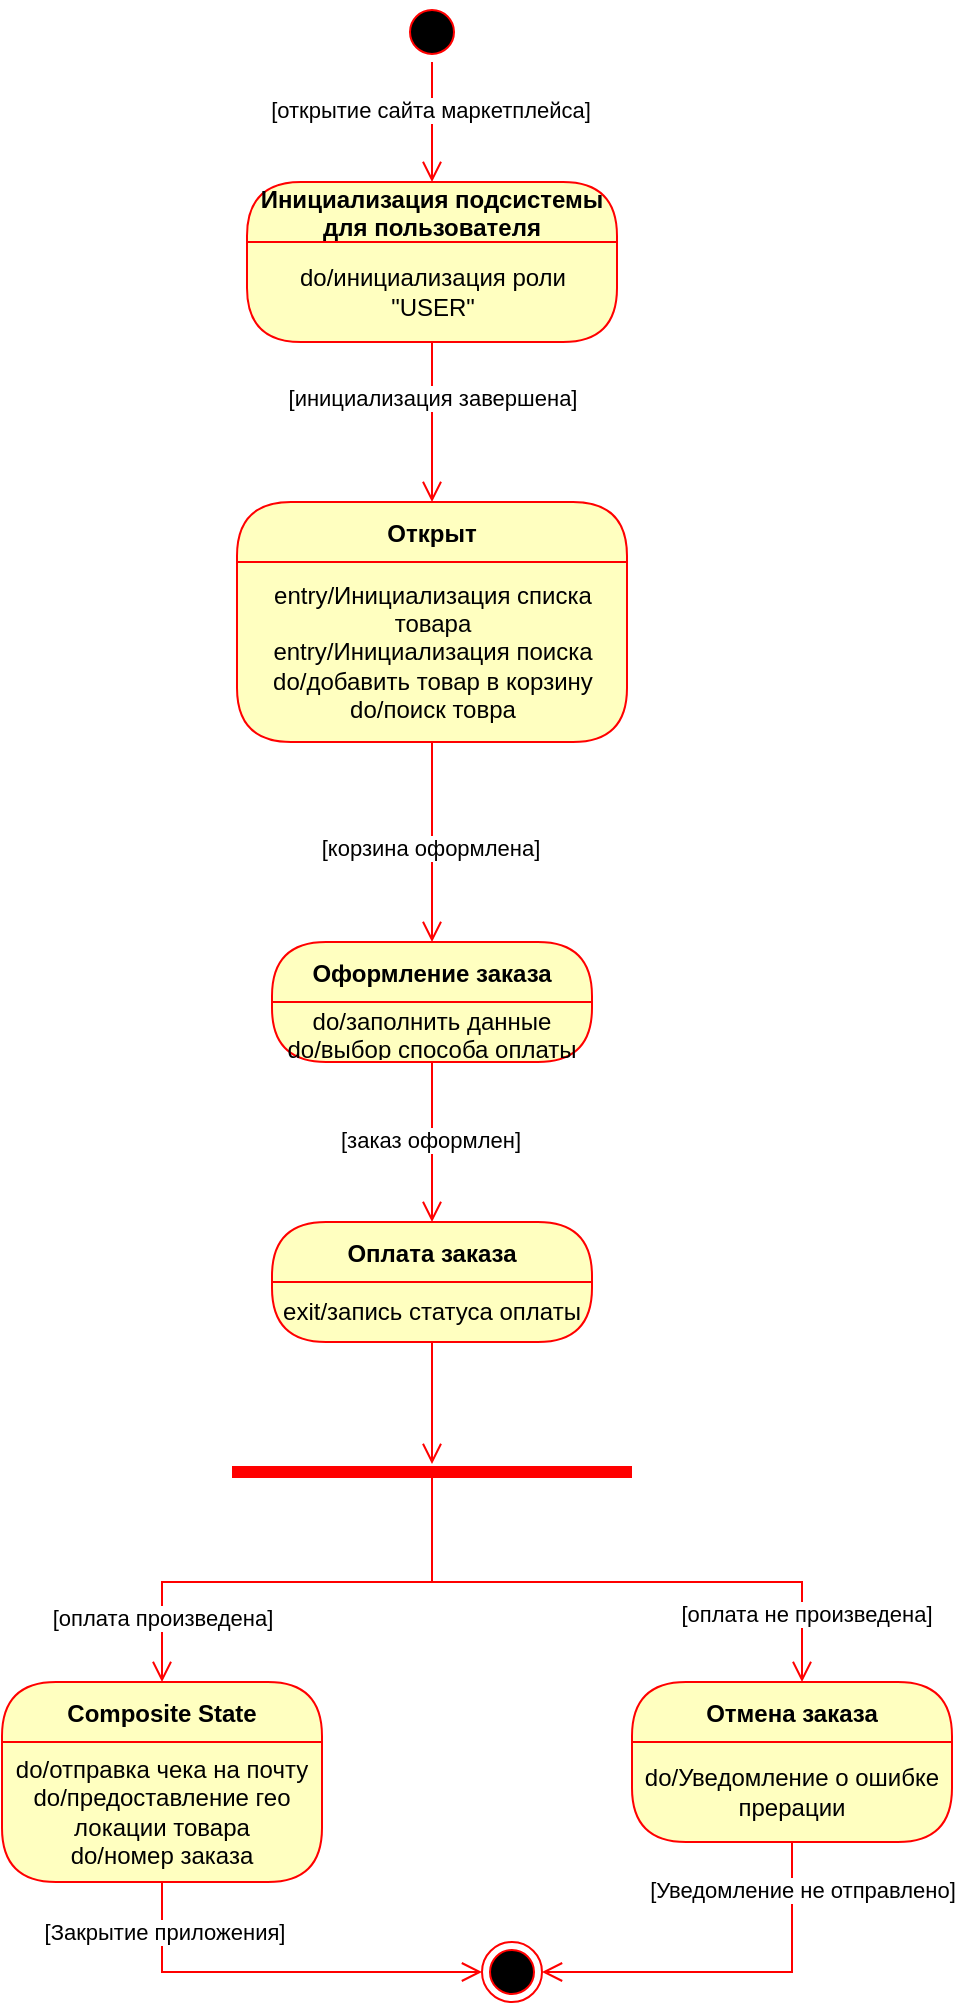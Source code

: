 <mxfile version="26.2.14">
  <diagram name="Страница — 1" id="PReMRLjrSaoR2j9esjpr">
    <mxGraphModel dx="464" dy="776" grid="1" gridSize="10" guides="1" tooltips="1" connect="1" arrows="1" fold="1" page="1" pageScale="1" pageWidth="850" pageHeight="1100" math="0" shadow="0">
      <root>
        <mxCell id="0" />
        <mxCell id="1" parent="0" />
        <mxCell id="IYuA_e_t0o8LntOO7r2O-1" value="" style="ellipse;html=1;shape=startState;fillColor=#000000;strokeColor=#ff0000;" parent="1" vertex="1">
          <mxGeometry x="260" y="100" width="30" height="30" as="geometry" />
        </mxCell>
        <mxCell id="IYuA_e_t0o8LntOO7r2O-2" value="" style="edgeStyle=orthogonalEdgeStyle;html=1;verticalAlign=bottom;endArrow=open;endSize=8;strokeColor=#ff0000;rounded=0;" parent="1" source="IYuA_e_t0o8LntOO7r2O-1" target="IYuA_e_t0o8LntOO7r2O-4" edge="1">
          <mxGeometry relative="1" as="geometry">
            <mxPoint x="275" y="190" as="targetPoint" />
          </mxGeometry>
        </mxCell>
        <mxCell id="IYuA_e_t0o8LntOO7r2O-3" value="[открытие сайта маркетплейса]" style="edgeLabel;html=1;align=center;verticalAlign=middle;resizable=0;points=[];" parent="IYuA_e_t0o8LntOO7r2O-2" vertex="1" connectable="0">
          <mxGeometry x="-0.207" y="-1" relative="1" as="geometry">
            <mxPoint as="offset" />
          </mxGeometry>
        </mxCell>
        <mxCell id="IYuA_e_t0o8LntOO7r2O-4" value="Инициализация подсистемы&#xa;для пользователя" style="swimlane;fontStyle=1;align=center;verticalAlign=middle;childLayout=stackLayout;horizontal=1;startSize=30;horizontalStack=0;resizeParent=0;resizeLast=1;container=0;fontColor=#000000;collapsible=0;rounded=1;arcSize=30;strokeColor=#ff0000;fillColor=#ffffc0;swimlaneFillColor=#ffffc0;dropTarget=0;" parent="1" vertex="1">
          <mxGeometry x="182.5" y="190" width="185" height="80" as="geometry" />
        </mxCell>
        <mxCell id="IYuA_e_t0o8LntOO7r2O-5" value="do/инициализация роли &quot;USER&quot;" style="text;html=1;strokeColor=none;fillColor=none;align=center;verticalAlign=middle;spacingLeft=4;spacingRight=4;whiteSpace=wrap;overflow=hidden;rotatable=0;fontColor=#000000;" parent="IYuA_e_t0o8LntOO7r2O-4" vertex="1">
          <mxGeometry y="30" width="185" height="50" as="geometry" />
        </mxCell>
        <mxCell id="IYuA_e_t0o8LntOO7r2O-6" value="" style="edgeStyle=orthogonalEdgeStyle;html=1;verticalAlign=bottom;endArrow=open;endSize=8;strokeColor=#ff0000;rounded=0;" parent="1" source="IYuA_e_t0o8LntOO7r2O-4" target="IYuA_e_t0o8LntOO7r2O-7" edge="1">
          <mxGeometry relative="1" as="geometry">
            <mxPoint x="275" y="310" as="targetPoint" />
          </mxGeometry>
        </mxCell>
        <mxCell id="IYuA_e_t0o8LntOO7r2O-10" value="[инициализация завершена]" style="edgeLabel;html=1;align=center;verticalAlign=middle;resizable=0;points=[];" parent="IYuA_e_t0o8LntOO7r2O-6" vertex="1" connectable="0">
          <mxGeometry x="-0.314" relative="1" as="geometry">
            <mxPoint as="offset" />
          </mxGeometry>
        </mxCell>
        <mxCell id="IYuA_e_t0o8LntOO7r2O-7" value="Открыт" style="swimlane;fontStyle=1;align=center;verticalAlign=middle;childLayout=stackLayout;horizontal=1;startSize=30;horizontalStack=0;resizeParent=0;resizeLast=1;container=0;fontColor=#000000;collapsible=0;rounded=1;arcSize=30;strokeColor=#ff0000;fillColor=#ffffc0;swimlaneFillColor=#ffffc0;dropTarget=0;" parent="1" vertex="1">
          <mxGeometry x="177.5" y="350" width="195" height="120" as="geometry" />
        </mxCell>
        <mxCell id="IYuA_e_t0o8LntOO7r2O-8" value="entry/Инициализация списка товара&lt;div&gt;entry/Инициализация поиска&lt;/div&gt;&lt;div&gt;do/добавить товар в корзину&lt;/div&gt;&lt;div&gt;do/поиск товра&lt;/div&gt;" style="text;html=1;strokeColor=none;fillColor=none;align=center;verticalAlign=middle;spacingLeft=4;spacingRight=4;whiteSpace=wrap;overflow=hidden;rotatable=0;fontColor=#000000;" parent="IYuA_e_t0o8LntOO7r2O-7" vertex="1">
          <mxGeometry y="30" width="195" height="90" as="geometry" />
        </mxCell>
        <mxCell id="IYuA_e_t0o8LntOO7r2O-9" value="" style="edgeStyle=orthogonalEdgeStyle;html=1;verticalAlign=bottom;endArrow=open;endSize=8;strokeColor=#ff0000;rounded=0;" parent="1" source="IYuA_e_t0o8LntOO7r2O-7" target="IYuA_e_t0o8LntOO7r2O-11" edge="1">
          <mxGeometry relative="1" as="geometry">
            <mxPoint x="275" y="570" as="targetPoint" />
          </mxGeometry>
        </mxCell>
        <mxCell id="IYuA_e_t0o8LntOO7r2O-14" value="[корзина оформлена]" style="edgeLabel;html=1;align=center;verticalAlign=middle;resizable=0;points=[];" parent="IYuA_e_t0o8LntOO7r2O-9" vertex="1" connectable="0">
          <mxGeometry x="0.057" y="-1" relative="1" as="geometry">
            <mxPoint as="offset" />
          </mxGeometry>
        </mxCell>
        <mxCell id="IYuA_e_t0o8LntOO7r2O-11" value="Оформление заказа" style="swimlane;fontStyle=1;align=center;verticalAlign=middle;childLayout=stackLayout;horizontal=1;startSize=30;horizontalStack=0;resizeParent=0;resizeLast=1;container=0;fontColor=#000000;collapsible=0;rounded=1;arcSize=30;strokeColor=#ff0000;fillColor=#ffffc0;swimlaneFillColor=#ffffc0;dropTarget=0;" parent="1" vertex="1">
          <mxGeometry x="195" y="570" width="160" height="60" as="geometry" />
        </mxCell>
        <mxCell id="IYuA_e_t0o8LntOO7r2O-12" value="do/заполнить данные&lt;div&gt;do/выбор способа оплаты&lt;/div&gt;" style="text;html=1;strokeColor=none;fillColor=none;align=center;verticalAlign=middle;spacingLeft=4;spacingRight=4;whiteSpace=wrap;overflow=hidden;rotatable=0;fontColor=#000000;" parent="IYuA_e_t0o8LntOO7r2O-11" vertex="1">
          <mxGeometry y="30" width="160" height="30" as="geometry" />
        </mxCell>
        <mxCell id="IYuA_e_t0o8LntOO7r2O-13" value="" style="edgeStyle=orthogonalEdgeStyle;html=1;verticalAlign=bottom;endArrow=open;endSize=8;strokeColor=#ff0000;rounded=0;" parent="1" source="IYuA_e_t0o8LntOO7r2O-11" target="IYuA_e_t0o8LntOO7r2O-15" edge="1">
          <mxGeometry relative="1" as="geometry">
            <mxPoint x="275" y="690" as="targetPoint" />
          </mxGeometry>
        </mxCell>
        <mxCell id="ExSfNLxT2K-Z8HXgqYsn-1" value="[заказ оформлен]" style="edgeLabel;html=1;align=center;verticalAlign=middle;resizable=0;points=[];" parent="IYuA_e_t0o8LntOO7r2O-13" vertex="1" connectable="0">
          <mxGeometry x="-0.025" y="-1" relative="1" as="geometry">
            <mxPoint as="offset" />
          </mxGeometry>
        </mxCell>
        <mxCell id="IYuA_e_t0o8LntOO7r2O-15" value="Оплата заказа" style="swimlane;fontStyle=1;align=center;verticalAlign=middle;childLayout=stackLayout;horizontal=1;startSize=30;horizontalStack=0;resizeParent=0;resizeLast=1;container=0;fontColor=#000000;collapsible=0;rounded=1;arcSize=30;strokeColor=#ff0000;fillColor=#ffffc0;swimlaneFillColor=#ffffc0;dropTarget=0;" parent="1" vertex="1">
          <mxGeometry x="195" y="710" width="160" height="60" as="geometry" />
        </mxCell>
        <mxCell id="IYuA_e_t0o8LntOO7r2O-16" value="exit/запись статуса оплаты" style="text;html=1;strokeColor=none;fillColor=none;align=center;verticalAlign=middle;spacingLeft=4;spacingRight=4;whiteSpace=wrap;overflow=hidden;rotatable=0;fontColor=#000000;" parent="IYuA_e_t0o8LntOO7r2O-15" vertex="1">
          <mxGeometry y="30" width="160" height="30" as="geometry" />
        </mxCell>
        <mxCell id="IYuA_e_t0o8LntOO7r2O-17" value="" style="edgeStyle=orthogonalEdgeStyle;html=1;verticalAlign=bottom;endArrow=open;endSize=8;strokeColor=#ff0000;rounded=0;entryX=0.5;entryY=0.1;entryDx=0;entryDy=0;entryPerimeter=0;" parent="1" source="IYuA_e_t0o8LntOO7r2O-15" target="ExSfNLxT2K-Z8HXgqYsn-2" edge="1">
          <mxGeometry relative="1" as="geometry">
            <mxPoint x="275" y="830" as="targetPoint" />
          </mxGeometry>
        </mxCell>
        <mxCell id="ExSfNLxT2K-Z8HXgqYsn-2" value="" style="shape=line;html=1;strokeWidth=6;strokeColor=#ff0000;" parent="1" vertex="1">
          <mxGeometry x="175" y="830" width="200" height="10" as="geometry" />
        </mxCell>
        <mxCell id="ExSfNLxT2K-Z8HXgqYsn-3" value="" style="edgeStyle=orthogonalEdgeStyle;html=1;verticalAlign=bottom;endArrow=open;endSize=8;strokeColor=#ff0000;rounded=0;" parent="1" source="ExSfNLxT2K-Z8HXgqYsn-2" target="ExSfNLxT2K-Z8HXgqYsn-4" edge="1">
          <mxGeometry relative="1" as="geometry">
            <mxPoint x="275" y="910" as="targetPoint" />
          </mxGeometry>
        </mxCell>
        <mxCell id="ExSfNLxT2K-Z8HXgqYsn-14" value="[оплата произведена]" style="edgeLabel;html=1;align=center;verticalAlign=middle;resizable=0;points=[];" parent="ExSfNLxT2K-Z8HXgqYsn-3" vertex="1" connectable="0">
          <mxGeometry x="0.728" relative="1" as="geometry">
            <mxPoint as="offset" />
          </mxGeometry>
        </mxCell>
        <mxCell id="ExSfNLxT2K-Z8HXgqYsn-4" value="Composite State" style="swimlane;fontStyle=1;align=center;verticalAlign=middle;childLayout=stackLayout;horizontal=1;startSize=30;horizontalStack=0;resizeParent=0;resizeLast=1;container=0;fontColor=#000000;collapsible=0;rounded=1;arcSize=30;strokeColor=#ff0000;fillColor=#ffffc0;swimlaneFillColor=#ffffc0;dropTarget=0;" parent="1" vertex="1">
          <mxGeometry x="60" y="940" width="160" height="100" as="geometry" />
        </mxCell>
        <mxCell id="ExSfNLxT2K-Z8HXgqYsn-5" value="do/отправка чека на почту&lt;div&gt;do/предоставление гео локации товара&lt;/div&gt;&lt;div&gt;do/номер заказа&lt;/div&gt;" style="text;html=1;strokeColor=none;fillColor=none;align=center;verticalAlign=middle;spacingLeft=4;spacingRight=4;whiteSpace=wrap;overflow=hidden;rotatable=0;fontColor=#000000;" parent="ExSfNLxT2K-Z8HXgqYsn-4" vertex="1">
          <mxGeometry y="30" width="160" height="70" as="geometry" />
        </mxCell>
        <mxCell id="ExSfNLxT2K-Z8HXgqYsn-6" value="" style="edgeStyle=orthogonalEdgeStyle;html=1;verticalAlign=bottom;endArrow=open;endSize=8;strokeColor=#ff0000;rounded=0;entryX=0;entryY=0.5;entryDx=0;entryDy=0;" parent="1" source="ExSfNLxT2K-Z8HXgqYsn-4" target="ExSfNLxT2K-Z8HXgqYsn-16" edge="1">
          <mxGeometry relative="1" as="geometry">
            <mxPoint x="140" y="1060" as="targetPoint" />
            <Array as="points">
              <mxPoint x="140" y="1085" />
            </Array>
          </mxGeometry>
        </mxCell>
        <mxCell id="ExSfNLxT2K-Z8HXgqYsn-18" value="[Закрытие приложения]" style="edgeLabel;html=1;align=center;verticalAlign=middle;resizable=0;points=[];" parent="ExSfNLxT2K-Z8HXgqYsn-6" vertex="1" connectable="0">
          <mxGeometry x="-0.756" y="1" relative="1" as="geometry">
            <mxPoint as="offset" />
          </mxGeometry>
        </mxCell>
        <mxCell id="ExSfNLxT2K-Z8HXgqYsn-7" value="Отмена заказа" style="swimlane;fontStyle=1;align=center;verticalAlign=middle;childLayout=stackLayout;horizontal=1;startSize=30;horizontalStack=0;resizeParent=0;resizeLast=1;container=0;fontColor=#000000;collapsible=0;rounded=1;arcSize=30;strokeColor=#ff0000;fillColor=#ffffc0;swimlaneFillColor=#ffffc0;dropTarget=0;" parent="1" vertex="1">
          <mxGeometry x="375" y="940" width="160" height="80" as="geometry" />
        </mxCell>
        <mxCell id="ExSfNLxT2K-Z8HXgqYsn-8" value="do/Уведомление о ошибке прерации" style="text;html=1;strokeColor=none;fillColor=none;align=center;verticalAlign=middle;spacingLeft=4;spacingRight=4;whiteSpace=wrap;overflow=hidden;rotatable=0;fontColor=#000000;" parent="ExSfNLxT2K-Z8HXgqYsn-7" vertex="1">
          <mxGeometry y="30" width="160" height="50" as="geometry" />
        </mxCell>
        <mxCell id="ExSfNLxT2K-Z8HXgqYsn-9" value="" style="edgeStyle=orthogonalEdgeStyle;html=1;verticalAlign=bottom;endArrow=open;endSize=8;strokeColor=#ff0000;rounded=0;" parent="1" source="ExSfNLxT2K-Z8HXgqYsn-7" target="ExSfNLxT2K-Z8HXgqYsn-16" edge="1">
          <mxGeometry relative="1" as="geometry">
            <mxPoint x="455" y="1060" as="targetPoint" />
            <Array as="points">
              <mxPoint x="455" y="1085" />
            </Array>
          </mxGeometry>
        </mxCell>
        <mxCell id="ExSfNLxT2K-Z8HXgqYsn-17" value="[Уведомление не отправлено]" style="edgeLabel;html=1;align=center;verticalAlign=middle;resizable=0;points=[];" parent="ExSfNLxT2K-Z8HXgqYsn-9" vertex="1" connectable="0">
          <mxGeometry x="-0.747" y="5" relative="1" as="geometry">
            <mxPoint as="offset" />
          </mxGeometry>
        </mxCell>
        <mxCell id="ExSfNLxT2K-Z8HXgqYsn-11" value="" style="edgeStyle=orthogonalEdgeStyle;html=1;verticalAlign=bottom;endArrow=open;endSize=8;strokeColor=#ff0000;rounded=0;exitX=0.51;exitY=0.5;exitDx=0;exitDy=0;exitPerimeter=0;" parent="1" source="ExSfNLxT2K-Z8HXgqYsn-2" target="ExSfNLxT2K-Z8HXgqYsn-7" edge="1">
          <mxGeometry relative="1" as="geometry">
            <mxPoint x="490" y="820" as="targetPoint" />
            <Array as="points">
              <mxPoint x="275" y="835" />
              <mxPoint x="275" y="890" />
              <mxPoint x="460" y="890" />
            </Array>
          </mxGeometry>
        </mxCell>
        <mxCell id="ExSfNLxT2K-Z8HXgqYsn-13" value="[оплата не произведена]" style="edgeLabel;html=1;align=center;verticalAlign=middle;resizable=0;points=[];" parent="ExSfNLxT2K-Z8HXgqYsn-11" vertex="1" connectable="0">
          <mxGeometry x="0.767" y="2" relative="1" as="geometry">
            <mxPoint as="offset" />
          </mxGeometry>
        </mxCell>
        <mxCell id="ExSfNLxT2K-Z8HXgqYsn-16" value="" style="ellipse;html=1;shape=endState;fillColor=#000000;strokeColor=#ff0000;" parent="1" vertex="1">
          <mxGeometry x="300" y="1070" width="30" height="30" as="geometry" />
        </mxCell>
      </root>
    </mxGraphModel>
  </diagram>
</mxfile>
